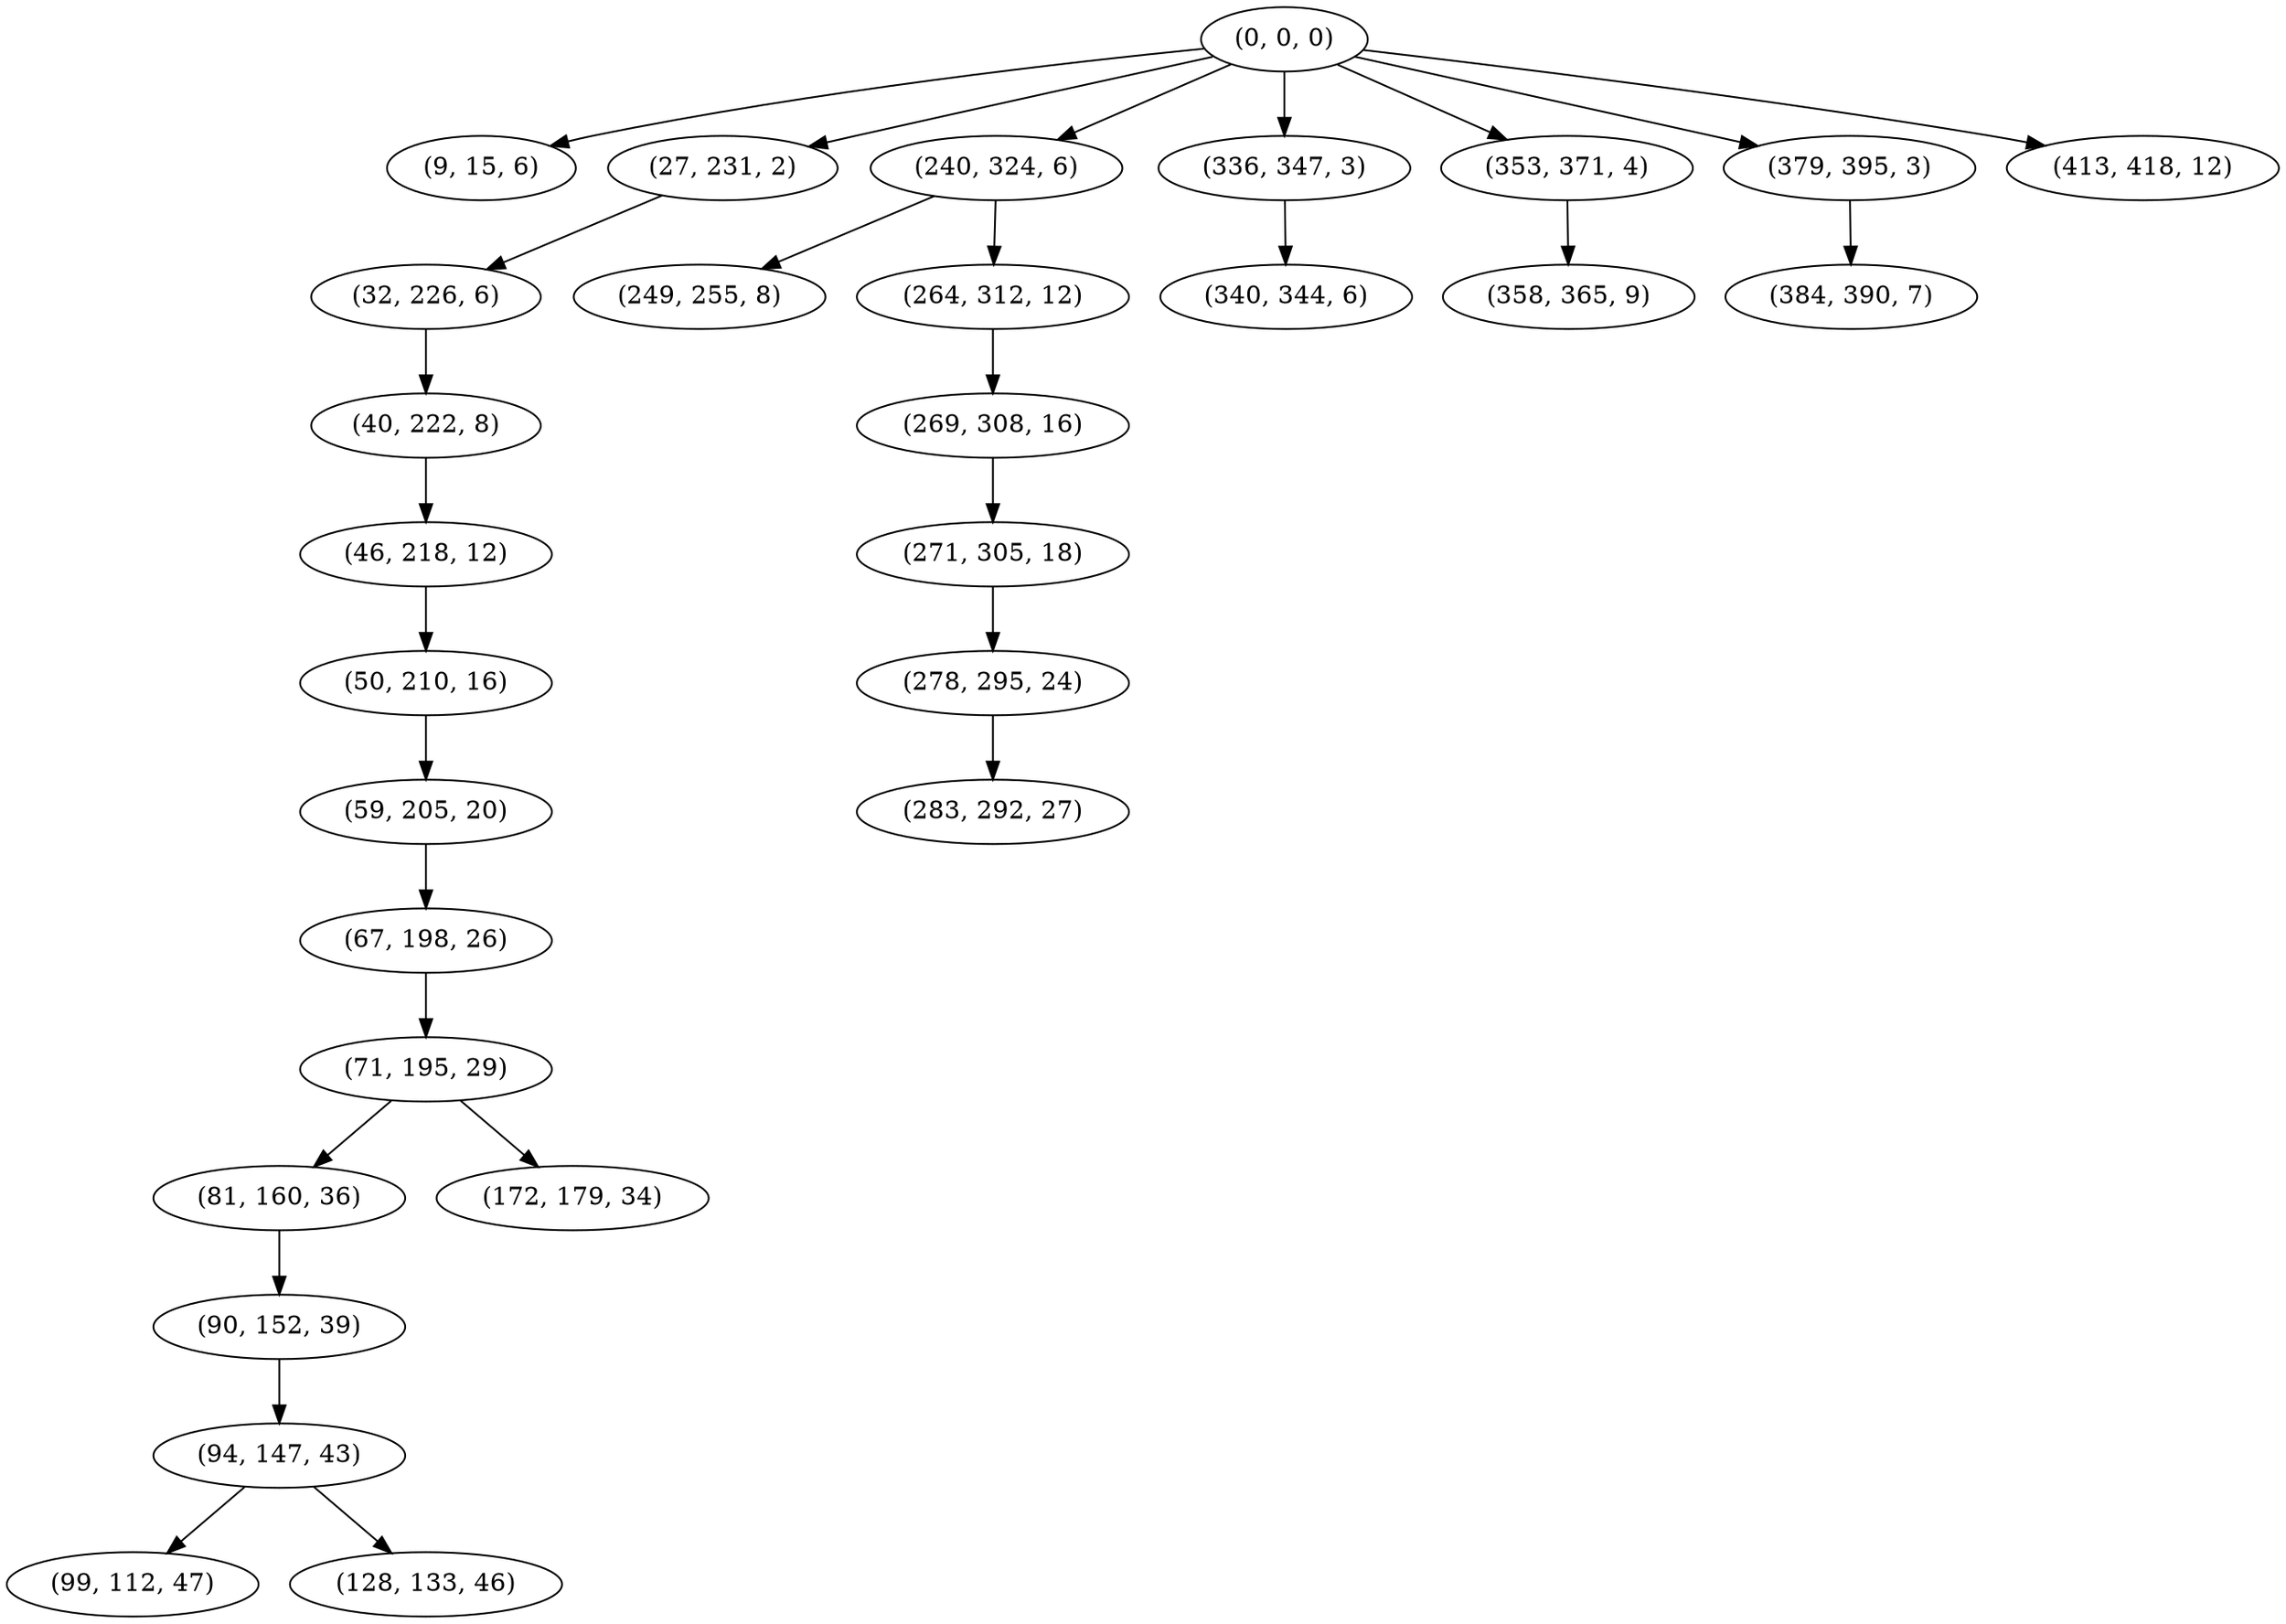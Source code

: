 digraph tree {
    "(0, 0, 0)";
    "(9, 15, 6)";
    "(27, 231, 2)";
    "(32, 226, 6)";
    "(40, 222, 8)";
    "(46, 218, 12)";
    "(50, 210, 16)";
    "(59, 205, 20)";
    "(67, 198, 26)";
    "(71, 195, 29)";
    "(81, 160, 36)";
    "(90, 152, 39)";
    "(94, 147, 43)";
    "(99, 112, 47)";
    "(128, 133, 46)";
    "(172, 179, 34)";
    "(240, 324, 6)";
    "(249, 255, 8)";
    "(264, 312, 12)";
    "(269, 308, 16)";
    "(271, 305, 18)";
    "(278, 295, 24)";
    "(283, 292, 27)";
    "(336, 347, 3)";
    "(340, 344, 6)";
    "(353, 371, 4)";
    "(358, 365, 9)";
    "(379, 395, 3)";
    "(384, 390, 7)";
    "(413, 418, 12)";
    "(0, 0, 0)" -> "(9, 15, 6)";
    "(0, 0, 0)" -> "(27, 231, 2)";
    "(0, 0, 0)" -> "(240, 324, 6)";
    "(0, 0, 0)" -> "(336, 347, 3)";
    "(0, 0, 0)" -> "(353, 371, 4)";
    "(0, 0, 0)" -> "(379, 395, 3)";
    "(0, 0, 0)" -> "(413, 418, 12)";
    "(27, 231, 2)" -> "(32, 226, 6)";
    "(32, 226, 6)" -> "(40, 222, 8)";
    "(40, 222, 8)" -> "(46, 218, 12)";
    "(46, 218, 12)" -> "(50, 210, 16)";
    "(50, 210, 16)" -> "(59, 205, 20)";
    "(59, 205, 20)" -> "(67, 198, 26)";
    "(67, 198, 26)" -> "(71, 195, 29)";
    "(71, 195, 29)" -> "(81, 160, 36)";
    "(71, 195, 29)" -> "(172, 179, 34)";
    "(81, 160, 36)" -> "(90, 152, 39)";
    "(90, 152, 39)" -> "(94, 147, 43)";
    "(94, 147, 43)" -> "(99, 112, 47)";
    "(94, 147, 43)" -> "(128, 133, 46)";
    "(240, 324, 6)" -> "(249, 255, 8)";
    "(240, 324, 6)" -> "(264, 312, 12)";
    "(264, 312, 12)" -> "(269, 308, 16)";
    "(269, 308, 16)" -> "(271, 305, 18)";
    "(271, 305, 18)" -> "(278, 295, 24)";
    "(278, 295, 24)" -> "(283, 292, 27)";
    "(336, 347, 3)" -> "(340, 344, 6)";
    "(353, 371, 4)" -> "(358, 365, 9)";
    "(379, 395, 3)" -> "(384, 390, 7)";
}
